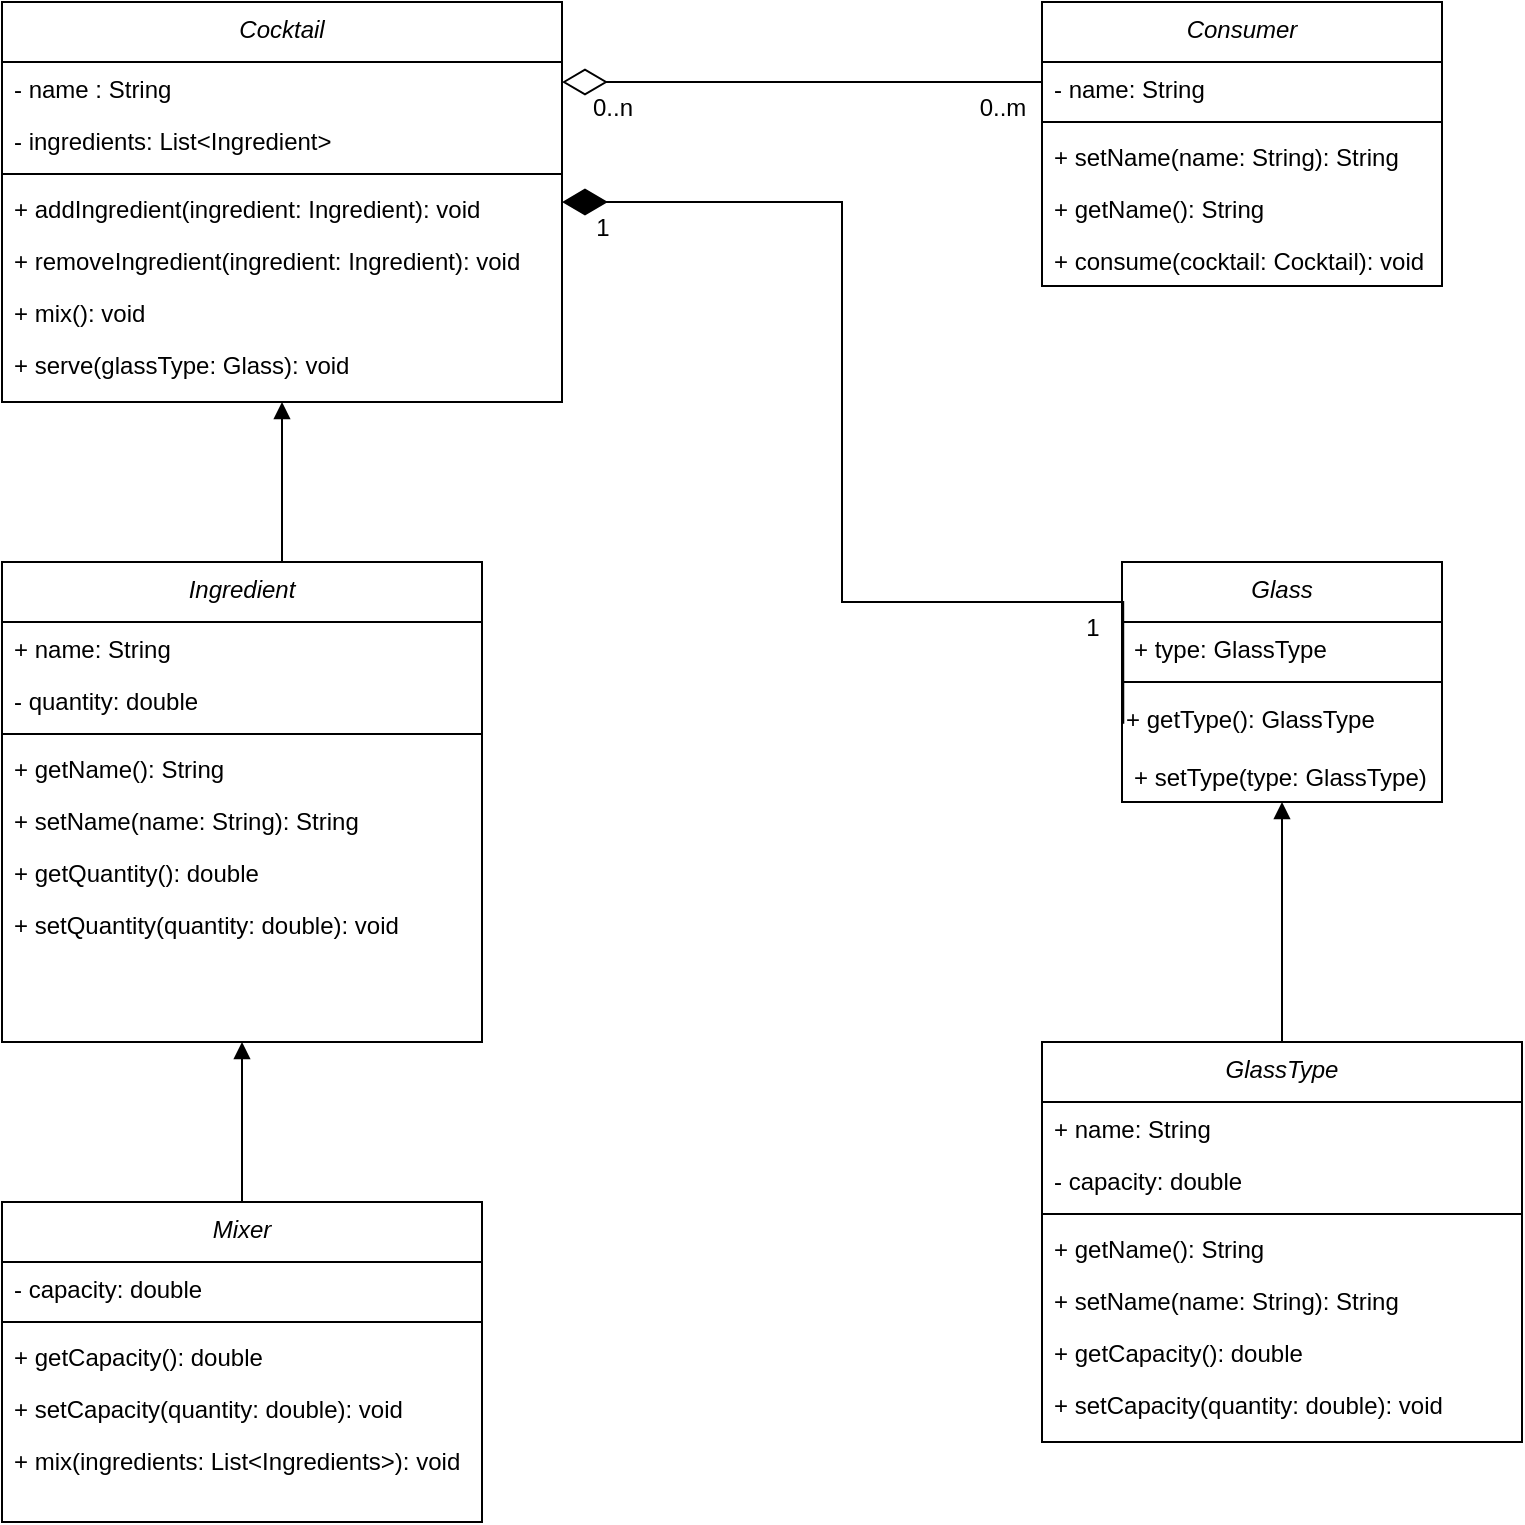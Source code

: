 <mxfile version="23.1.5" type="github">
  <diagram id="C5RBs43oDa-KdzZeNtuy" name="Page-1">
    <mxGraphModel dx="1841" dy="997" grid="1" gridSize="10" guides="1" tooltips="1" connect="1" arrows="1" fold="1" page="1" pageScale="1" pageWidth="827" pageHeight="1169" math="0" shadow="0">
      <root>
        <mxCell id="WIyWlLk6GJQsqaUBKTNV-0" />
        <mxCell id="WIyWlLk6GJQsqaUBKTNV-1" parent="WIyWlLk6GJQsqaUBKTNV-0" />
        <mxCell id="_YUiq_Qw98gZNGSJ4Gp9-67" style="edgeStyle=orthogonalEdgeStyle;rounded=0;orthogonalLoop=1;jettySize=auto;html=1;entryX=0.5;entryY=0;entryDx=0;entryDy=0;endArrow=none;endFill=0;startArrow=block;startFill=1;" parent="WIyWlLk6GJQsqaUBKTNV-1" source="zkfFHV4jXpPFQw0GAbJ--0" target="_YUiq_Qw98gZNGSJ4Gp9-0" edge="1">
          <mxGeometry relative="1" as="geometry">
            <Array as="points">
              <mxPoint x="180" y="320" />
            </Array>
          </mxGeometry>
        </mxCell>
        <mxCell id="_YUiq_Qw98gZNGSJ4Gp9-72" style="edgeStyle=orthogonalEdgeStyle;rounded=0;orthogonalLoop=1;jettySize=auto;html=1;entryX=0;entryY=0.5;entryDx=0;entryDy=0;endArrow=none;endFill=0;startArrow=diamondThin;startFill=0;endSize=20;startSize=20;" parent="WIyWlLk6GJQsqaUBKTNV-1" source="zkfFHV4jXpPFQw0GAbJ--0" target="_YUiq_Qw98gZNGSJ4Gp9-45" edge="1">
          <mxGeometry relative="1" as="geometry">
            <Array as="points">
              <mxPoint x="560" y="80" />
            </Array>
          </mxGeometry>
        </mxCell>
        <mxCell id="zkfFHV4jXpPFQw0GAbJ--0" value="Cocktail" style="swimlane;fontStyle=2;align=center;verticalAlign=top;childLayout=stackLayout;horizontal=1;startSize=30;horizontalStack=0;resizeParent=1;resizeLast=0;collapsible=1;marginBottom=0;rounded=0;shadow=0;strokeWidth=1;" parent="WIyWlLk6GJQsqaUBKTNV-1" vertex="1">
          <mxGeometry x="40" y="40" width="280" height="200" as="geometry">
            <mxRectangle x="230" y="140" width="160" height="26" as="alternateBounds" />
          </mxGeometry>
        </mxCell>
        <mxCell id="zkfFHV4jXpPFQw0GAbJ--1" value="- name : String&#xa;&#xa;" style="text;align=left;verticalAlign=top;spacingLeft=4;spacingRight=4;overflow=hidden;rotatable=0;points=[[0,0.5],[1,0.5]];portConstraint=eastwest;" parent="zkfFHV4jXpPFQw0GAbJ--0" vertex="1">
          <mxGeometry y="30" width="280" height="26" as="geometry" />
        </mxCell>
        <mxCell id="_YUiq_Qw98gZNGSJ4Gp9-13" value="- ingredients: List&lt;Ingredient&gt;" style="text;align=left;verticalAlign=top;spacingLeft=4;spacingRight=4;overflow=hidden;rotatable=0;points=[[0,0.5],[1,0.5]];portConstraint=eastwest;" parent="zkfFHV4jXpPFQw0GAbJ--0" vertex="1">
          <mxGeometry y="56" width="280" height="26" as="geometry" />
        </mxCell>
        <mxCell id="zkfFHV4jXpPFQw0GAbJ--4" value="" style="line;html=1;strokeWidth=1;align=left;verticalAlign=middle;spacingTop=-1;spacingLeft=3;spacingRight=3;rotatable=0;labelPosition=right;points=[];portConstraint=eastwest;" parent="zkfFHV4jXpPFQw0GAbJ--0" vertex="1">
          <mxGeometry y="82" width="280" height="8" as="geometry" />
        </mxCell>
        <mxCell id="_YUiq_Qw98gZNGSJ4Gp9-22" value="+ addIngredient(ingredient: Ingredient): void&#xa;" style="text;align=left;verticalAlign=top;spacingLeft=4;spacingRight=4;overflow=hidden;rotatable=0;points=[[0,0.5],[1,0.5]];portConstraint=eastwest;" parent="zkfFHV4jXpPFQw0GAbJ--0" vertex="1">
          <mxGeometry y="90" width="280" height="26" as="geometry" />
        </mxCell>
        <mxCell id="_YUiq_Qw98gZNGSJ4Gp9-21" value="+ removeIngredient(ingredient: Ingredient): void" style="text;align=left;verticalAlign=top;spacingLeft=4;spacingRight=4;overflow=hidden;rotatable=0;points=[[0,0.5],[1,0.5]];portConstraint=eastwest;" parent="zkfFHV4jXpPFQw0GAbJ--0" vertex="1">
          <mxGeometry y="116" width="280" height="26" as="geometry" />
        </mxCell>
        <mxCell id="_YUiq_Qw98gZNGSJ4Gp9-20" value="+ mix(): void" style="text;align=left;verticalAlign=top;spacingLeft=4;spacingRight=4;overflow=hidden;rotatable=0;points=[[0,0.5],[1,0.5]];portConstraint=eastwest;" parent="zkfFHV4jXpPFQw0GAbJ--0" vertex="1">
          <mxGeometry y="142" width="280" height="26" as="geometry" />
        </mxCell>
        <mxCell id="_YUiq_Qw98gZNGSJ4Gp9-19" value="+ serve(glassType: Glass): void" style="text;align=left;verticalAlign=top;spacingLeft=4;spacingRight=4;overflow=hidden;rotatable=0;points=[[0,0.5],[1,0.5]];portConstraint=eastwest;" parent="zkfFHV4jXpPFQw0GAbJ--0" vertex="1">
          <mxGeometry y="168" width="280" height="26" as="geometry" />
        </mxCell>
        <mxCell id="_YUiq_Qw98gZNGSJ4Gp9-0" value="Ingredient" style="swimlane;fontStyle=2;align=center;verticalAlign=top;childLayout=stackLayout;horizontal=1;startSize=30;horizontalStack=0;resizeParent=1;resizeLast=0;collapsible=1;marginBottom=0;rounded=0;shadow=0;strokeWidth=1;" parent="WIyWlLk6GJQsqaUBKTNV-1" vertex="1">
          <mxGeometry x="40" y="320" width="240" height="240" as="geometry">
            <mxRectangle x="230" y="140" width="160" height="26" as="alternateBounds" />
          </mxGeometry>
        </mxCell>
        <mxCell id="_YUiq_Qw98gZNGSJ4Gp9-1" value="+ name: String" style="text;align=left;verticalAlign=top;spacingLeft=4;spacingRight=4;overflow=hidden;rotatable=0;points=[[0,0.5],[1,0.5]];portConstraint=eastwest;" parent="_YUiq_Qw98gZNGSJ4Gp9-0" vertex="1">
          <mxGeometry y="30" width="240" height="26" as="geometry" />
        </mxCell>
        <mxCell id="_YUiq_Qw98gZNGSJ4Gp9-18" value="- quantity: double" style="text;align=left;verticalAlign=top;spacingLeft=4;spacingRight=4;overflow=hidden;rotatable=0;points=[[0,0.5],[1,0.5]];portConstraint=eastwest;" parent="_YUiq_Qw98gZNGSJ4Gp9-0" vertex="1">
          <mxGeometry y="56" width="240" height="26" as="geometry" />
        </mxCell>
        <mxCell id="_YUiq_Qw98gZNGSJ4Gp9-2" value="" style="line;html=1;strokeWidth=1;align=left;verticalAlign=middle;spacingTop=-1;spacingLeft=3;spacingRight=3;rotatable=0;labelPosition=right;points=[];portConstraint=eastwest;" parent="_YUiq_Qw98gZNGSJ4Gp9-0" vertex="1">
          <mxGeometry y="82" width="240" height="8" as="geometry" />
        </mxCell>
        <mxCell id="_YUiq_Qw98gZNGSJ4Gp9-12" value="+ getName(): String" style="text;align=left;verticalAlign=top;spacingLeft=4;spacingRight=4;overflow=hidden;rotatable=0;points=[[0,0.5],[1,0.5]];portConstraint=eastwest;" parent="_YUiq_Qw98gZNGSJ4Gp9-0" vertex="1">
          <mxGeometry y="90" width="240" height="26" as="geometry" />
        </mxCell>
        <mxCell id="_YUiq_Qw98gZNGSJ4Gp9-17" value="+ setName(name: String): String" style="text;align=left;verticalAlign=top;spacingLeft=4;spacingRight=4;overflow=hidden;rotatable=0;points=[[0,0.5],[1,0.5]];portConstraint=eastwest;" parent="_YUiq_Qw98gZNGSJ4Gp9-0" vertex="1">
          <mxGeometry y="116" width="240" height="26" as="geometry" />
        </mxCell>
        <mxCell id="_YUiq_Qw98gZNGSJ4Gp9-16" value="+ getQuantity(): double" style="text;align=left;verticalAlign=top;spacingLeft=4;spacingRight=4;overflow=hidden;rotatable=0;points=[[0,0.5],[1,0.5]];portConstraint=eastwest;" parent="_YUiq_Qw98gZNGSJ4Gp9-0" vertex="1">
          <mxGeometry y="142" width="240" height="26" as="geometry" />
        </mxCell>
        <mxCell id="_YUiq_Qw98gZNGSJ4Gp9-15" value="+ setQuantity(quantity: double): void" style="text;align=left;verticalAlign=top;spacingLeft=4;spacingRight=4;overflow=hidden;rotatable=0;points=[[0,0.5],[1,0.5]];portConstraint=eastwest;" parent="_YUiq_Qw98gZNGSJ4Gp9-0" vertex="1">
          <mxGeometry y="168" width="240" height="26" as="geometry" />
        </mxCell>
        <mxCell id="_YUiq_Qw98gZNGSJ4Gp9-69" style="edgeStyle=orthogonalEdgeStyle;rounded=0;orthogonalLoop=1;jettySize=auto;html=1;entryX=0.5;entryY=0;entryDx=0;entryDy=0;endArrow=none;endFill=0;startArrow=block;startFill=1;" parent="WIyWlLk6GJQsqaUBKTNV-1" source="_YUiq_Qw98gZNGSJ4Gp9-8" target="_YUiq_Qw98gZNGSJ4Gp9-59" edge="1">
          <mxGeometry relative="1" as="geometry" />
        </mxCell>
        <mxCell id="_YUiq_Qw98gZNGSJ4Gp9-8" value="Glass" style="swimlane;fontStyle=2;align=center;verticalAlign=top;childLayout=stackLayout;horizontal=1;startSize=30;horizontalStack=0;resizeParent=1;resizeLast=0;collapsible=1;marginBottom=0;rounded=0;shadow=0;strokeWidth=1;" parent="WIyWlLk6GJQsqaUBKTNV-1" vertex="1">
          <mxGeometry x="600" y="320" width="160" height="120" as="geometry">
            <mxRectangle x="230" y="140" width="160" height="26" as="alternateBounds" />
          </mxGeometry>
        </mxCell>
        <mxCell id="_YUiq_Qw98gZNGSJ4Gp9-9" value="+ type: GlassType" style="text;align=left;verticalAlign=top;spacingLeft=4;spacingRight=4;overflow=hidden;rotatable=0;points=[[0,0.5],[1,0.5]];portConstraint=eastwest;" parent="_YUiq_Qw98gZNGSJ4Gp9-8" vertex="1">
          <mxGeometry y="30" width="160" height="26" as="geometry" />
        </mxCell>
        <mxCell id="_YUiq_Qw98gZNGSJ4Gp9-10" value="" style="line;html=1;strokeWidth=1;align=left;verticalAlign=middle;spacingTop=-1;spacingLeft=3;spacingRight=3;rotatable=0;labelPosition=right;points=[];portConstraint=eastwest;" parent="_YUiq_Qw98gZNGSJ4Gp9-8" vertex="1">
          <mxGeometry y="56" width="160" height="8" as="geometry" />
        </mxCell>
        <mxCell id="_YUiq_Qw98gZNGSJ4Gp9-11" value="+ getType(): GlassType" style="text;html=1;align=left;verticalAlign=middle;resizable=0;points=[];autosize=1;strokeColor=none;fillColor=none;" parent="_YUiq_Qw98gZNGSJ4Gp9-8" vertex="1">
          <mxGeometry y="64" width="160" height="30" as="geometry" />
        </mxCell>
        <mxCell id="_YUiq_Qw98gZNGSJ4Gp9-33" value="+ setType(type: GlassType)" style="text;align=left;verticalAlign=top;spacingLeft=4;spacingRight=4;overflow=hidden;rotatable=0;points=[[0,0.5],[1,0.5]];portConstraint=eastwest;" parent="_YUiq_Qw98gZNGSJ4Gp9-8" vertex="1">
          <mxGeometry y="94" width="160" height="26" as="geometry" />
        </mxCell>
        <mxCell id="_YUiq_Qw98gZNGSJ4Gp9-44" value="Consumer" style="swimlane;fontStyle=2;align=center;verticalAlign=top;childLayout=stackLayout;horizontal=1;startSize=30;horizontalStack=0;resizeParent=1;resizeLast=0;collapsible=1;marginBottom=0;rounded=0;shadow=0;strokeWidth=1;" parent="WIyWlLk6GJQsqaUBKTNV-1" vertex="1">
          <mxGeometry x="560" y="40" width="200" height="142" as="geometry">
            <mxRectangle x="230" y="140" width="160" height="26" as="alternateBounds" />
          </mxGeometry>
        </mxCell>
        <mxCell id="_YUiq_Qw98gZNGSJ4Gp9-45" value="- name: String" style="text;align=left;verticalAlign=top;spacingLeft=4;spacingRight=4;overflow=hidden;rotatable=0;points=[[0,0.5],[1,0.5]];portConstraint=eastwest;" parent="_YUiq_Qw98gZNGSJ4Gp9-44" vertex="1">
          <mxGeometry y="30" width="200" height="26" as="geometry" />
        </mxCell>
        <mxCell id="_YUiq_Qw98gZNGSJ4Gp9-46" value="" style="line;html=1;strokeWidth=1;align=left;verticalAlign=middle;spacingTop=-1;spacingLeft=3;spacingRight=3;rotatable=0;labelPosition=right;points=[];portConstraint=eastwest;" parent="_YUiq_Qw98gZNGSJ4Gp9-44" vertex="1">
          <mxGeometry y="56" width="200" height="8" as="geometry" />
        </mxCell>
        <mxCell id="_YUiq_Qw98gZNGSJ4Gp9-48" value="+ setName(name: String): String" style="text;align=left;verticalAlign=top;spacingLeft=4;spacingRight=4;overflow=hidden;rotatable=0;points=[[0,0.5],[1,0.5]];portConstraint=eastwest;" parent="_YUiq_Qw98gZNGSJ4Gp9-44" vertex="1">
          <mxGeometry y="64" width="200" height="26" as="geometry" />
        </mxCell>
        <mxCell id="_YUiq_Qw98gZNGSJ4Gp9-29" value="+ getName(): String" style="text;align=left;verticalAlign=top;spacingLeft=4;spacingRight=4;overflow=hidden;rotatable=0;points=[[0,0.5],[1,0.5]];portConstraint=eastwest;" parent="_YUiq_Qw98gZNGSJ4Gp9-44" vertex="1">
          <mxGeometry y="90" width="200" height="26" as="geometry" />
        </mxCell>
        <mxCell id="_YUiq_Qw98gZNGSJ4Gp9-28" value="+ consume(cocktail: Cocktail): void" style="text;align=left;verticalAlign=top;spacingLeft=4;spacingRight=4;overflow=hidden;rotatable=0;points=[[0,0.5],[1,0.5]];portConstraint=eastwest;" parent="_YUiq_Qw98gZNGSJ4Gp9-44" vertex="1">
          <mxGeometry y="116" width="200" height="26" as="geometry" />
        </mxCell>
        <mxCell id="_YUiq_Qw98gZNGSJ4Gp9-68" style="edgeStyle=orthogonalEdgeStyle;rounded=0;orthogonalLoop=1;jettySize=auto;html=1;entryX=0.5;entryY=1;entryDx=0;entryDy=0;endArrow=block;endFill=1;startArrow=none;startFill=0;" parent="WIyWlLk6GJQsqaUBKTNV-1" source="_YUiq_Qw98gZNGSJ4Gp9-49" target="_YUiq_Qw98gZNGSJ4Gp9-0" edge="1">
          <mxGeometry relative="1" as="geometry">
            <Array as="points">
              <mxPoint x="160" y="600" />
              <mxPoint x="160" y="600" />
            </Array>
          </mxGeometry>
        </mxCell>
        <mxCell id="_YUiq_Qw98gZNGSJ4Gp9-49" value="Mixer" style="swimlane;fontStyle=2;align=center;verticalAlign=top;childLayout=stackLayout;horizontal=1;startSize=30;horizontalStack=0;resizeParent=1;resizeLast=0;collapsible=1;marginBottom=0;rounded=0;shadow=0;strokeWidth=1;" parent="WIyWlLk6GJQsqaUBKTNV-1" vertex="1">
          <mxGeometry x="40" y="640" width="240" height="160" as="geometry">
            <mxRectangle x="230" y="140" width="160" height="26" as="alternateBounds" />
          </mxGeometry>
        </mxCell>
        <mxCell id="_YUiq_Qw98gZNGSJ4Gp9-50" value="- capacity: double" style="text;align=left;verticalAlign=top;spacingLeft=4;spacingRight=4;overflow=hidden;rotatable=0;points=[[0,0.5],[1,0.5]];portConstraint=eastwest;" parent="_YUiq_Qw98gZNGSJ4Gp9-49" vertex="1">
          <mxGeometry y="30" width="240" height="26" as="geometry" />
        </mxCell>
        <mxCell id="_YUiq_Qw98gZNGSJ4Gp9-51" value="" style="line;html=1;strokeWidth=1;align=left;verticalAlign=middle;spacingTop=-1;spacingLeft=3;spacingRight=3;rotatable=0;labelPosition=right;points=[];portConstraint=eastwest;" parent="_YUiq_Qw98gZNGSJ4Gp9-49" vertex="1">
          <mxGeometry y="56" width="240" height="8" as="geometry" />
        </mxCell>
        <mxCell id="_YUiq_Qw98gZNGSJ4Gp9-30" value="+ getCapacity(): double" style="text;align=left;verticalAlign=top;spacingLeft=4;spacingRight=4;overflow=hidden;rotatable=0;points=[[0,0.5],[1,0.5]];portConstraint=eastwest;" parent="_YUiq_Qw98gZNGSJ4Gp9-49" vertex="1">
          <mxGeometry y="64" width="240" height="26" as="geometry" />
        </mxCell>
        <mxCell id="_YUiq_Qw98gZNGSJ4Gp9-53" value="+ setCapacity(quantity: double): void" style="text;align=left;verticalAlign=top;spacingLeft=4;spacingRight=4;overflow=hidden;rotatable=0;points=[[0,0.5],[1,0.5]];portConstraint=eastwest;" parent="_YUiq_Qw98gZNGSJ4Gp9-49" vertex="1">
          <mxGeometry y="90" width="240" height="26" as="geometry" />
        </mxCell>
        <mxCell id="_YUiq_Qw98gZNGSJ4Gp9-31" value="+ mix(ingredients: List&lt;Ingredients&gt;): void" style="text;align=left;verticalAlign=top;spacingLeft=4;spacingRight=4;overflow=hidden;rotatable=0;points=[[0,0.5],[1,0.5]];portConstraint=eastwest;" parent="_YUiq_Qw98gZNGSJ4Gp9-49" vertex="1">
          <mxGeometry y="116" width="240" height="26" as="geometry" />
        </mxCell>
        <mxCell id="_YUiq_Qw98gZNGSJ4Gp9-59" value="GlassType" style="swimlane;fontStyle=2;align=center;verticalAlign=top;childLayout=stackLayout;horizontal=1;startSize=30;horizontalStack=0;resizeParent=1;resizeLast=0;collapsible=1;marginBottom=0;rounded=0;shadow=0;strokeWidth=1;" parent="WIyWlLk6GJQsqaUBKTNV-1" vertex="1">
          <mxGeometry x="560" y="560" width="240" height="200" as="geometry">
            <mxRectangle x="230" y="140" width="160" height="26" as="alternateBounds" />
          </mxGeometry>
        </mxCell>
        <mxCell id="_YUiq_Qw98gZNGSJ4Gp9-60" value="+ name: String" style="text;align=left;verticalAlign=top;spacingLeft=4;spacingRight=4;overflow=hidden;rotatable=0;points=[[0,0.5],[1,0.5]];portConstraint=eastwest;" parent="_YUiq_Qw98gZNGSJ4Gp9-59" vertex="1">
          <mxGeometry y="30" width="240" height="26" as="geometry" />
        </mxCell>
        <mxCell id="_YUiq_Qw98gZNGSJ4Gp9-61" value="- capacity: double" style="text;align=left;verticalAlign=top;spacingLeft=4;spacingRight=4;overflow=hidden;rotatable=0;points=[[0,0.5],[1,0.5]];portConstraint=eastwest;" parent="_YUiq_Qw98gZNGSJ4Gp9-59" vertex="1">
          <mxGeometry y="56" width="240" height="26" as="geometry" />
        </mxCell>
        <mxCell id="_YUiq_Qw98gZNGSJ4Gp9-62" value="" style="line;html=1;strokeWidth=1;align=left;verticalAlign=middle;spacingTop=-1;spacingLeft=3;spacingRight=3;rotatable=0;labelPosition=right;points=[];portConstraint=eastwest;" parent="_YUiq_Qw98gZNGSJ4Gp9-59" vertex="1">
          <mxGeometry y="82" width="240" height="8" as="geometry" />
        </mxCell>
        <mxCell id="_YUiq_Qw98gZNGSJ4Gp9-63" value="+ getName(): String" style="text;align=left;verticalAlign=top;spacingLeft=4;spacingRight=4;overflow=hidden;rotatable=0;points=[[0,0.5],[1,0.5]];portConstraint=eastwest;" parent="_YUiq_Qw98gZNGSJ4Gp9-59" vertex="1">
          <mxGeometry y="90" width="240" height="26" as="geometry" />
        </mxCell>
        <mxCell id="_YUiq_Qw98gZNGSJ4Gp9-64" value="+ setName(name: String): String" style="text;align=left;verticalAlign=top;spacingLeft=4;spacingRight=4;overflow=hidden;rotatable=0;points=[[0,0.5],[1,0.5]];portConstraint=eastwest;" parent="_YUiq_Qw98gZNGSJ4Gp9-59" vertex="1">
          <mxGeometry y="116" width="240" height="26" as="geometry" />
        </mxCell>
        <mxCell id="_YUiq_Qw98gZNGSJ4Gp9-65" value="+ getCapacity(): double" style="text;align=left;verticalAlign=top;spacingLeft=4;spacingRight=4;overflow=hidden;rotatable=0;points=[[0,0.5],[1,0.5]];portConstraint=eastwest;" parent="_YUiq_Qw98gZNGSJ4Gp9-59" vertex="1">
          <mxGeometry y="142" width="240" height="26" as="geometry" />
        </mxCell>
        <mxCell id="_YUiq_Qw98gZNGSJ4Gp9-66" value="+ setCapacity(quantity: double): void" style="text;align=left;verticalAlign=top;spacingLeft=4;spacingRight=4;overflow=hidden;rotatable=0;points=[[0,0.5],[1,0.5]];portConstraint=eastwest;" parent="_YUiq_Qw98gZNGSJ4Gp9-59" vertex="1">
          <mxGeometry y="168" width="240" height="26" as="geometry" />
        </mxCell>
        <mxCell id="_YUiq_Qw98gZNGSJ4Gp9-71" style="edgeStyle=orthogonalEdgeStyle;rounded=0;orthogonalLoop=1;jettySize=auto;html=1;entryX=0.004;entryY=0.564;entryDx=0;entryDy=0;entryPerimeter=0;endArrow=none;endFill=0;startArrow=diamondThin;startFill=1;endSize=20;startSize=20;" parent="WIyWlLk6GJQsqaUBKTNV-1" source="zkfFHV4jXpPFQw0GAbJ--0" target="_YUiq_Qw98gZNGSJ4Gp9-11" edge="1">
          <mxGeometry relative="1" as="geometry">
            <Array as="points">
              <mxPoint x="460" y="140" />
              <mxPoint x="460" y="340" />
              <mxPoint x="601" y="340" />
            </Array>
          </mxGeometry>
        </mxCell>
        <mxCell id="U02sQ8e8ttHhKHblpXkd-0" value="0..n" style="text;html=1;align=center;verticalAlign=middle;resizable=0;points=[];autosize=1;strokeColor=none;fillColor=none;" vertex="1" parent="WIyWlLk6GJQsqaUBKTNV-1">
          <mxGeometry x="325" y="78" width="40" height="30" as="geometry" />
        </mxCell>
        <mxCell id="U02sQ8e8ttHhKHblpXkd-1" value="0..m" style="text;html=1;align=center;verticalAlign=middle;resizable=0;points=[];autosize=1;strokeColor=none;fillColor=none;" vertex="1" parent="WIyWlLk6GJQsqaUBKTNV-1">
          <mxGeometry x="515" y="78" width="50" height="30" as="geometry" />
        </mxCell>
        <mxCell id="U02sQ8e8ttHhKHblpXkd-2" value="1" style="text;html=1;align=center;verticalAlign=middle;resizable=0;points=[];autosize=1;strokeColor=none;fillColor=none;" vertex="1" parent="WIyWlLk6GJQsqaUBKTNV-1">
          <mxGeometry x="325" y="138" width="30" height="30" as="geometry" />
        </mxCell>
        <mxCell id="U02sQ8e8ttHhKHblpXkd-3" value="1" style="text;html=1;align=center;verticalAlign=middle;resizable=0;points=[];autosize=1;strokeColor=none;fillColor=none;" vertex="1" parent="WIyWlLk6GJQsqaUBKTNV-1">
          <mxGeometry x="570" y="338" width="30" height="30" as="geometry" />
        </mxCell>
      </root>
    </mxGraphModel>
  </diagram>
</mxfile>
